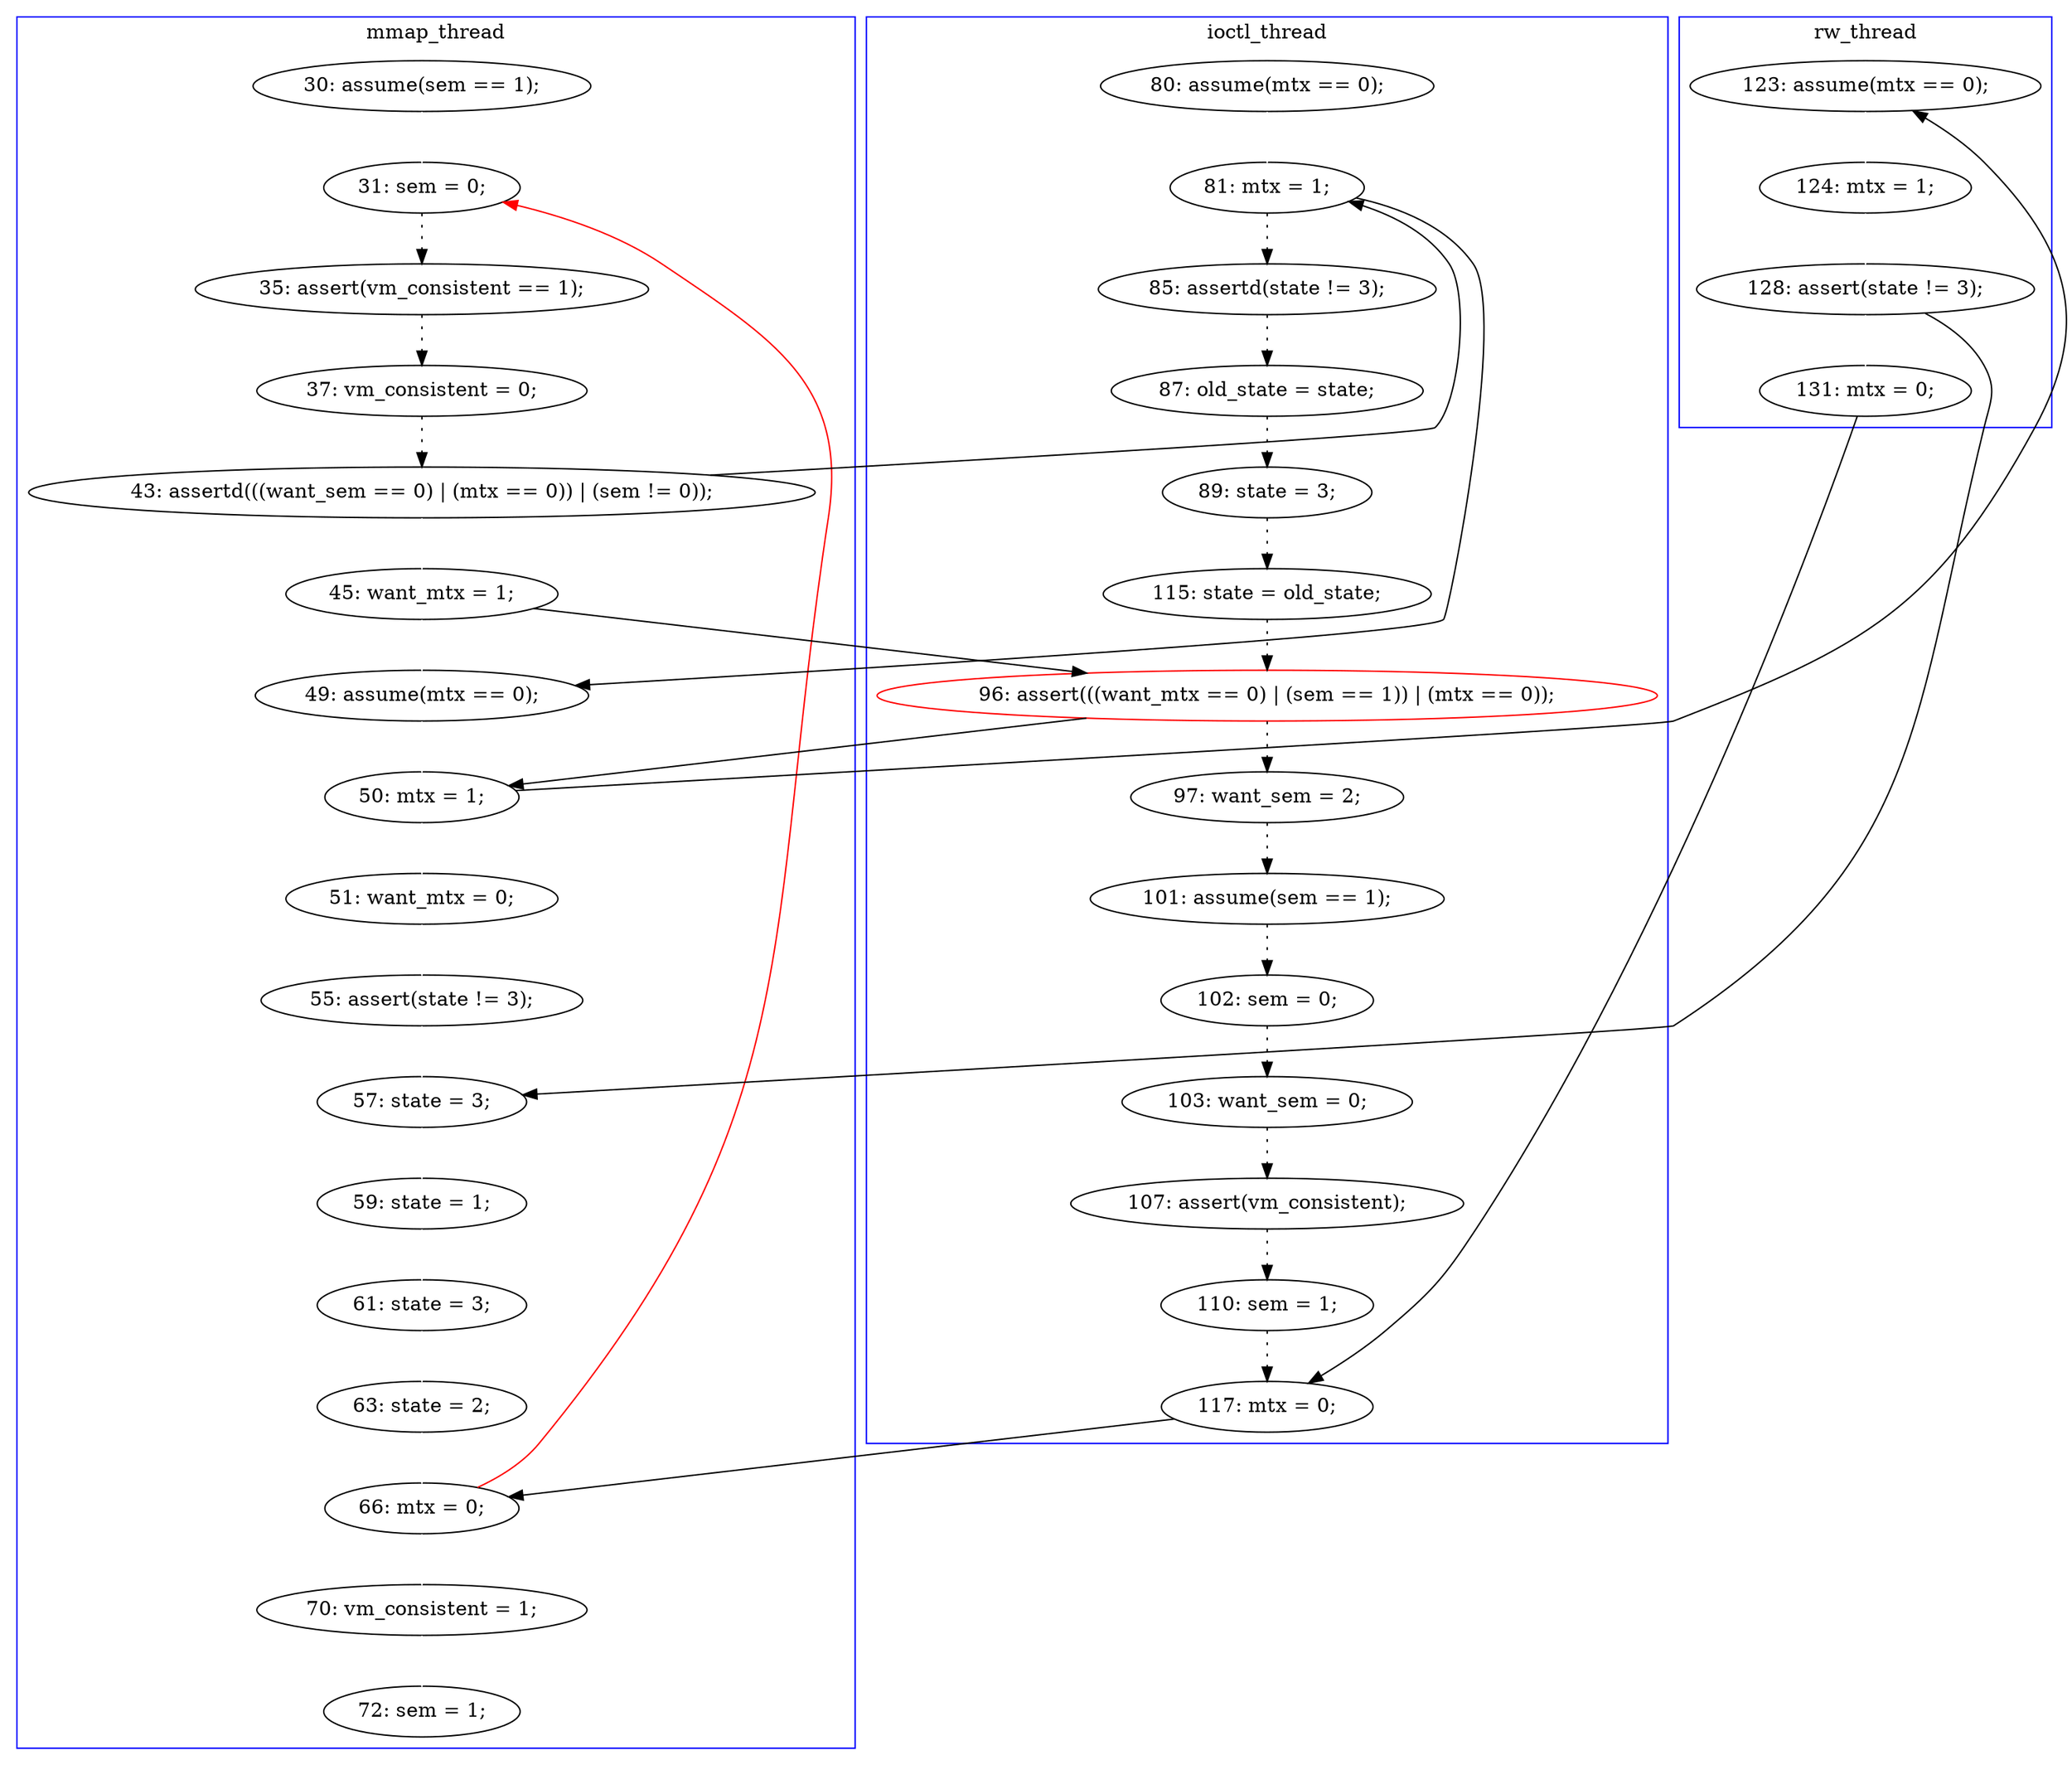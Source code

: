 digraph Counterexample {
	11 -> 12 [color = white, style = solid]
	47 -> 50 [color = white, style = solid]
	26 -> 29 [color = black, style = solid, constraint = false]
	17 -> 18 [color = white, style = solid]
	19 -> 20 [color = white, style = solid]
	29 -> 32 [color = black, style = solid, constraint = false]
	22 -> 23 [color = black, style = dotted]
	40 -> 44 [color = white, style = solid]
	29 -> 30 [color = white, style = solid]
	12 -> 13 [color = black, style = dotted]
	43 -> 50 [color = black, style = solid, constraint = false]
	23 -> 24 [color = black, style = dotted]
	45 -> 47 [color = white, style = solid]
	42 -> 43 [color = black, style = solid, constraint = false]
	20 -> 21 [color = black, style = dotted]
	35 -> 40 [color = white, style = solid]
	30 -> 35 [color = white, style = solid]
	14 -> 17 [color = black, style = dotted]
	36 -> 37 [color = black, style = dotted]
	51 -> 52 [color = white, style = solid]
	27 -> 36 [color = black, style = dotted]
	50 -> 51 [color = white, style = solid]
	20 -> 28 [color = black, style = solid, constraint = false]
	28 -> 29 [color = white, style = solid]
	18 -> 28 [color = white, style = solid]
	50 -> 12 [color = red, style = solid, constraint = false]
	38 -> 39 [color = black, style = dotted]
	18 -> 26 [color = black, style = solid, constraint = false]
	24 -> 26 [color = black, style = dotted]
	13 -> 14 [color = black, style = dotted]
	32 -> 33 [color = white, style = solid]
	17 -> 20 [color = black, style = solid, constraint = false]
	34 -> 40 [color = black, style = solid, constraint = false]
	21 -> 22 [color = black, style = dotted]
	26 -> 27 [color = black, style = dotted]
	44 -> 45 [color = white, style = solid]
	33 -> 34 [color = white, style = solid]
	41 -> 43 [color = black, style = dotted]
	34 -> 42 [color = white, style = solid]
	39 -> 41 [color = black, style = dotted]
	37 -> 38 [color = black, style = dotted]
	subgraph cluster3 {
		label = rw_thread
		color = blue
		32  [label = "123: assume(mtx == 0);"]
		34  [label = "128: assert(state != 3);"]
		33  [label = "124: mtx = 1;"]
		42  [label = "131: mtx = 0;"]
	}
	subgraph cluster1 {
		label = mmap_thread
		color = blue
		11  [label = "30: assume(sem == 1);"]
		29  [label = "50: mtx = 1;"]
		52  [label = "72: sem = 1;"]
		35  [label = "55: assert(state != 3);"]
		44  [label = "59: state = 1;"]
		30  [label = "51: want_mtx = 0;"]
		45  [label = "61: state = 3;"]
		14  [label = "37: vm_consistent = 0;"]
		17  [label = "43: assertd(((want_sem == 0) | (mtx == 0)) | (sem != 0));"]
		47  [label = "63: state = 2;"]
		40  [label = "57: state = 3;"]
		50  [label = "66: mtx = 0;"]
		28  [label = "49: assume(mtx == 0);"]
		13  [label = "35: assert(vm_consistent == 1);"]
		18  [label = "45: want_mtx = 1;"]
		12  [label = "31: sem = 0;"]
		51  [label = "70: vm_consistent = 1;"]
	}
	subgraph cluster2 {
		label = ioctl_thread
		color = blue
		43  [label = "117: mtx = 0;"]
		20  [label = "81: mtx = 1;"]
		27  [label = "97: want_sem = 2;"]
		39  [label = "107: assert(vm_consistent);"]
		41  [label = "110: sem = 1;"]
		21  [label = "85: assertd(state != 3);"]
		19  [label = "80: assume(mtx == 0);"]
		26  [label = "96: assert(((want_mtx == 0) | (sem == 1)) | (mtx == 0));", color = red]
		24  [label = "115: state = old_state;"]
		36  [label = "101: assume(sem == 1);"]
		22  [label = "87: old_state = state;"]
		37  [label = "102: sem = 0;"]
		23  [label = "89: state = 3;"]
		38  [label = "103: want_sem = 0;"]
	}
}